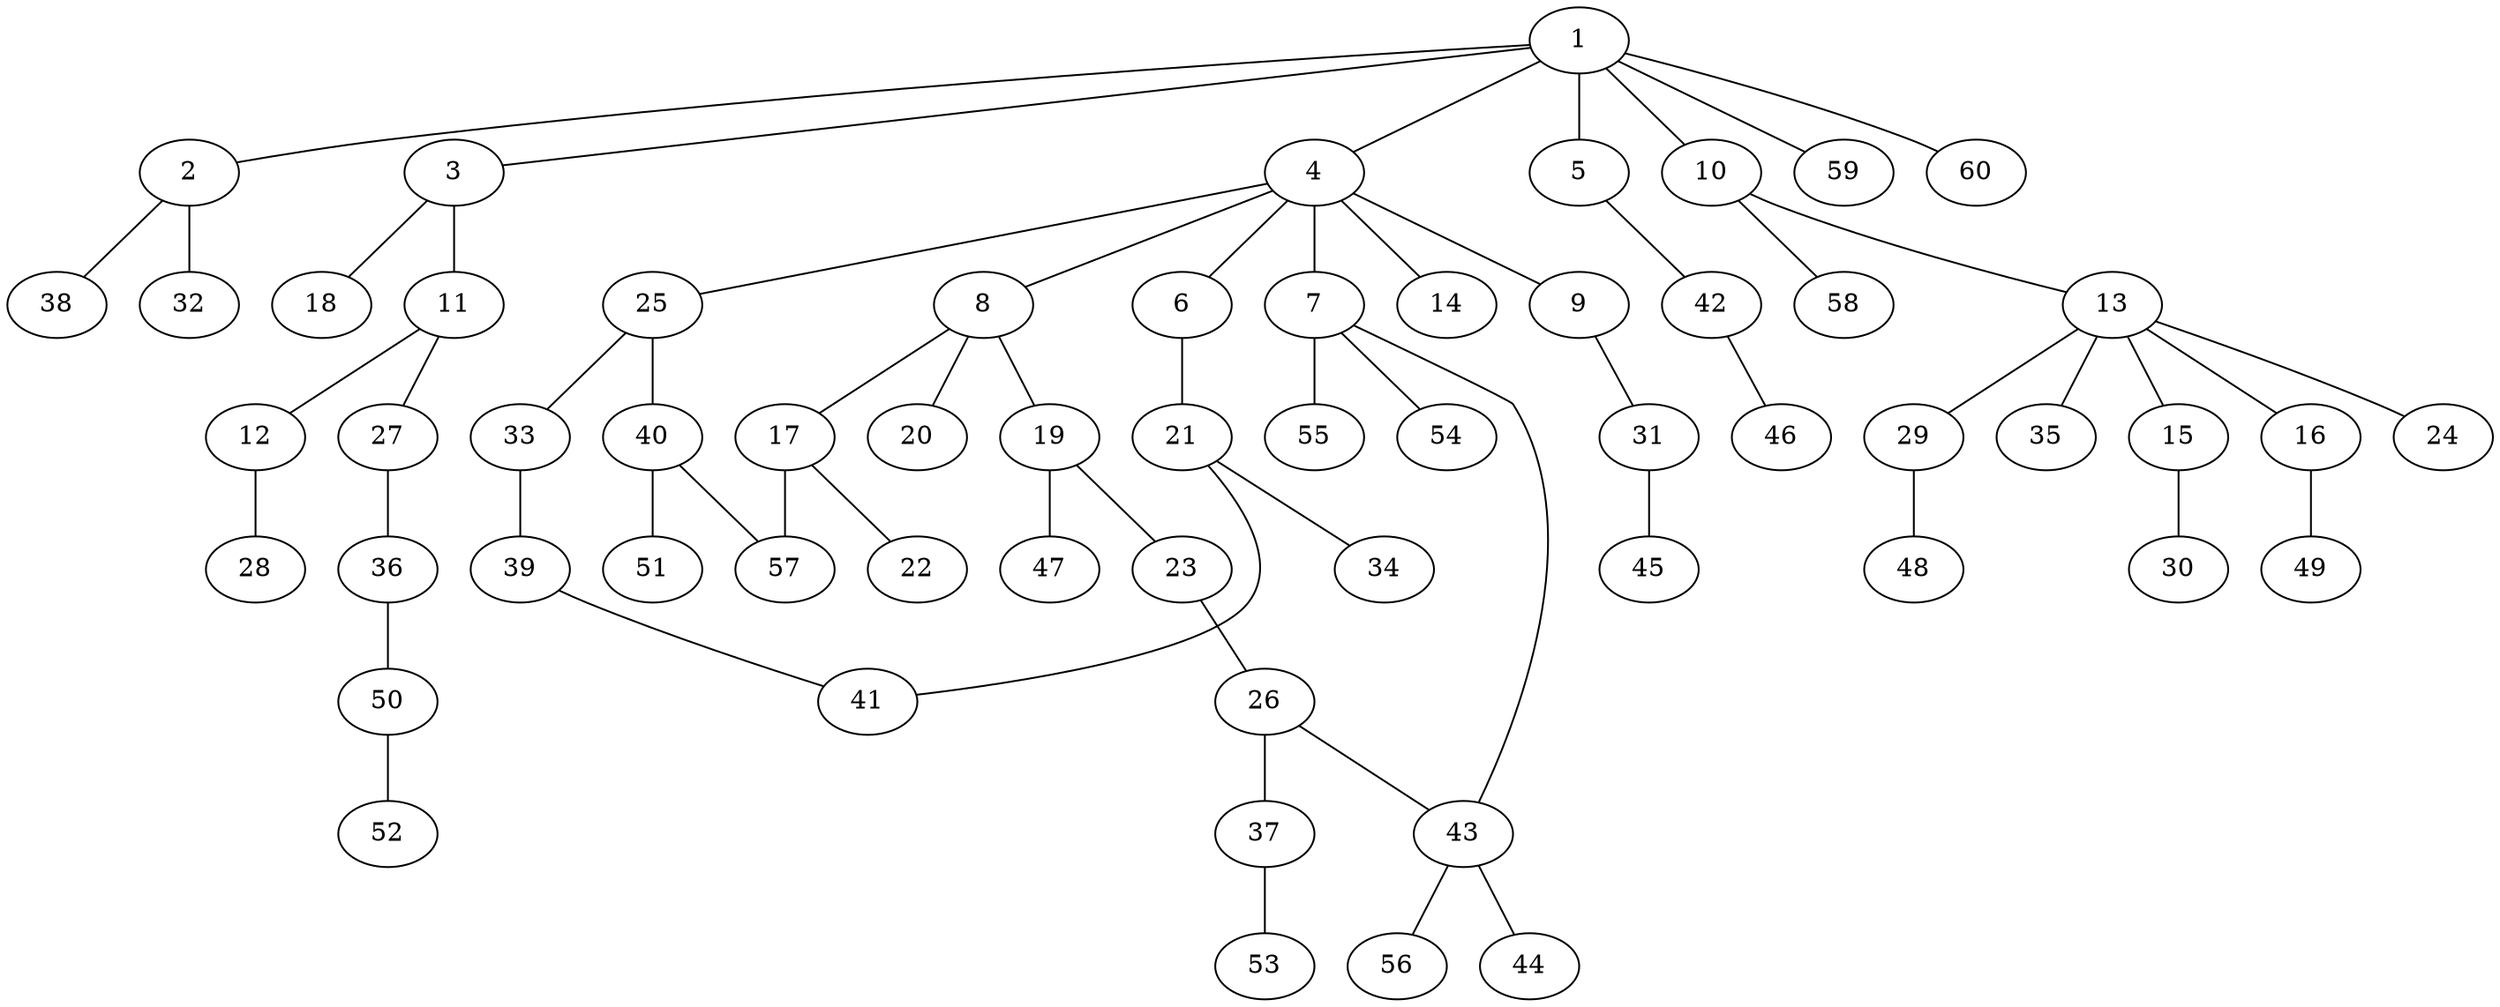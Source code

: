 graph graphname {1--2
1--3
1--4
1--5
1--10
1--59
1--60
2--32
2--38
3--11
3--18
4--6
4--7
4--8
4--9
4--14
4--25
5--42
6--21
7--43
7--54
7--55
8--17
8--19
8--20
9--31
10--13
10--58
11--12
11--27
12--28
13--15
13--16
13--24
13--29
13--35
15--30
16--49
17--22
17--57
19--23
19--47
21--34
21--41
23--26
25--33
25--40
26--37
26--43
27--36
29--48
31--45
33--39
36--50
37--53
39--41
40--51
40--57
42--46
43--44
43--56
50--52
}